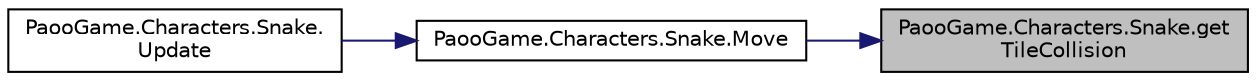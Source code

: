 digraph "PaooGame.Characters.Snake.getTileCollision"
{
 // LATEX_PDF_SIZE
  edge [fontname="Helvetica",fontsize="10",labelfontname="Helvetica",labelfontsize="10"];
  node [fontname="Helvetica",fontsize="10",shape=record];
  rankdir="RL";
  Node1 [label="PaooGame.Characters.Snake.get\lTileCollision",height=0.2,width=0.4,color="black", fillcolor="grey75", style="filled", fontcolor="black",tooltip="Returneaza coliziunile sarpelui cu elemente din harta."];
  Node1 -> Node2 [dir="back",color="midnightblue",fontsize="10",style="solid",fontname="Helvetica"];
  Node2 [label="PaooGame.Characters.Snake.Move",height=0.2,width=0.4,color="black", fillcolor="white", style="filled",URL="$class_paoo_game_1_1_characters_1_1_snake.html#a1d34f75ef5268d8f77ae1f964dac44b2",tooltip="Actualizeaza miscarile sarpelui."];
  Node2 -> Node3 [dir="back",color="midnightblue",fontsize="10",style="solid",fontname="Helvetica"];
  Node3 [label="PaooGame.Characters.Snake.\lUpdate",height=0.2,width=0.4,color="black", fillcolor="white", style="filled",URL="$class_paoo_game_1_1_characters_1_1_snake.html#a1d5a73cf62cbdf64b38b61b761bd7931",tooltip="Actualizeaza sarpele."];
}
